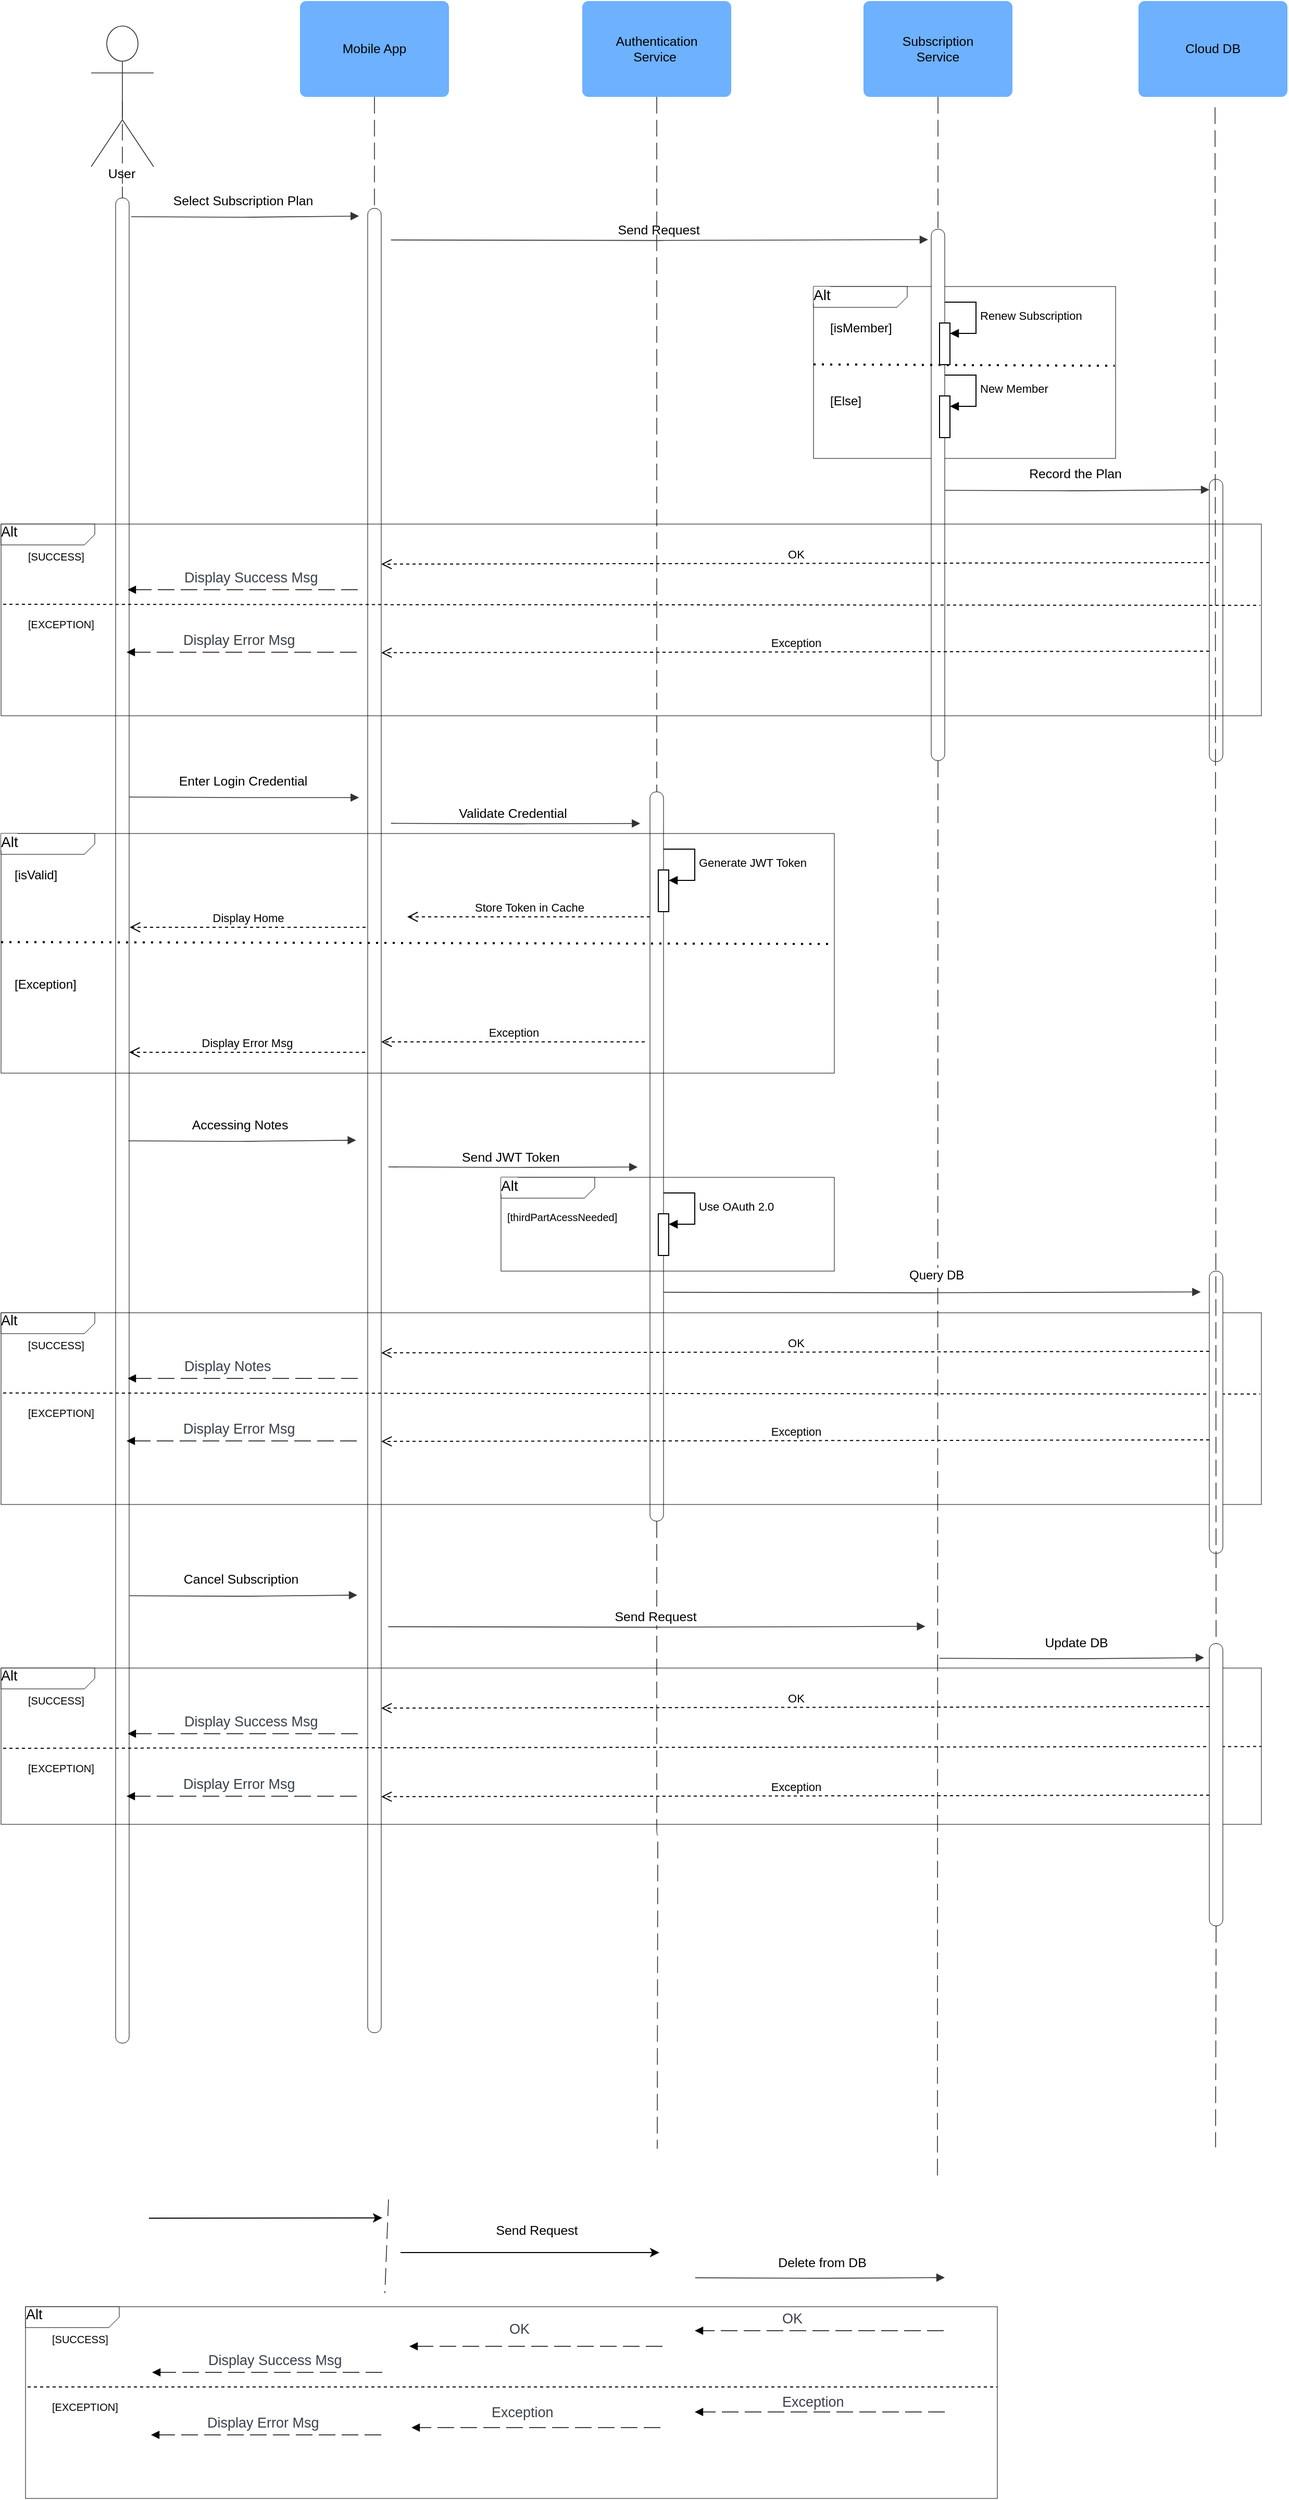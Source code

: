 <mxfile version="26.0.14">
  <diagram name="Page-1" id="2YBvvXClWsGukQMizWep">
    <mxGraphModel dx="453" dy="1313" grid="1" gridSize="10" guides="1" tooltips="1" connect="1" arrows="1" fold="1" page="1" pageScale="1" pageWidth="850" pageHeight="1100" math="0" shadow="0">
      <root>
        <mxCell id="0" />
        <mxCell id="1" parent="0" />
        <mxCell id="2DQe4uAKgCYchEltKK3G-125" value="&lt;span style=&quot;color: rgb(0, 0, 0); font-family: Helvetica; font-size: 14px; font-style: normal; font-variant-ligatures: normal; font-variant-caps: normal; font-weight: 400; letter-spacing: normal; orphans: 2; text-align: center; text-indent: 0px; text-transform: none; widows: 2; word-spacing: 0px; -webkit-text-stroke-width: 0px; white-space: normal; background-color: rgb(251, 251, 251); text-decoration-thickness: initial; text-decoration-style: initial; text-decoration-color: initial; float: none; display: inline !important;&quot;&gt;Alt&lt;/span&gt;" style="html=1;blockSpacing=1;whiteSpace=wrap;shape=mxgraph.sysml.package2;xSize=90;overflow=fill;fontSize=13.5;align=left;spacing=0;rounded=1;absoluteArcSize=1;arcSize=12;strokeWidth=NaN;lucidId=xZpTAPdpukCf;" parent="1" vertex="1">
          <mxGeometry x="1670" y="414" width="290" height="165" as="geometry" />
        </mxCell>
        <mxCell id="2DQe4uAKgCYchEltKK3G-129" value="" style="html=1;jettySize=18;whiteSpace=wrap;fontSize=13;fontFamily=helvetica;strokeColor=#333333;strokeOpacity=100;dashed=1;fixDash=1;dashPattern=16 6;strokeWidth=0.8;rounded=0;startArrow=none;endArrow=none;exitX=0.5;exitY=1;exitPerimeter=0;lucidId=MqcVzrL-7rmi;" parent="1" edge="1">
          <mxGeometry width="100" height="100" relative="1" as="geometry">
            <Array as="points" />
            <mxPoint x="1258.5" y="2340" as="targetPoint" />
            <mxPoint x="1262" y="2250" as="sourcePoint" />
          </mxGeometry>
        </mxCell>
        <mxCell id="2DQe4uAKgCYchEltKK3G-131" value="" style="html=1;jettySize=18;whiteSpace=wrap;fontSize=13;fontFamily=helvetica;strokeColor=#333333;strokeOpacity=100;dashed=1;fixDash=1;dashPattern=16 6;strokeWidth=0.8;rounded=1;arcSize=24;edgeStyle=orthogonalEdgeStyle;startArrow=none;endArrow=none;exitX=0.5;exitY=1;exitPerimeter=0;lucidId=MqcVlcxoSIf4;" parent="1" source="2DQe4uAKgCYchEltKK3G-286" edge="1">
          <mxGeometry width="100" height="100" relative="1" as="geometry">
            <Array as="points" />
            <mxPoint x="1520" y="2201.333" as="targetPoint" />
          </mxGeometry>
        </mxCell>
        <mxCell id="2DQe4uAKgCYchEltKK3G-133" value="" style="html=1;jettySize=18;whiteSpace=wrap;fontSize=13;fontFamily=helvetica;strokeColor=#333333;strokeOpacity=100;dashed=1;fixDash=1;dashPattern=16 6;strokeWidth=0.8;rounded=1;arcSize=24;edgeStyle=orthogonalEdgeStyle;startArrow=none;endArrow=none;exitX=0.5;exitY=1;exitPerimeter=0;lucidId=MqcVdNzbLK6W;" parent="1" source="2DQe4uAKgCYchEltKK3G-288" edge="1">
          <mxGeometry width="100" height="100" relative="1" as="geometry">
            <Array as="points" />
            <mxPoint x="1789" y="2230" as="targetPoint" />
          </mxGeometry>
        </mxCell>
        <mxCell id="2DQe4uAKgCYchEltKK3G-136" value="Authentication&lt;div&gt;Service&amp;nbsp;&lt;/div&gt;" style="html=1;overflow=block;blockSpacing=1;whiteSpace=wrap;fontSize=12.4;fontColor=default;align=center;spacing=0;strokeOpacity=0;fillOpacity=100;rounded=1;absoluteArcSize=1;arcSize=12;fillColor=#6db1ff;strokeWidth=0.8;" parent="1" vertex="1">
          <mxGeometry x="1448" y="140" width="143" height="92" as="geometry" />
        </mxCell>
        <mxCell id="2DQe4uAKgCYchEltKK3G-137" value="Subscription&lt;div&gt;Service&lt;/div&gt;" style="html=1;overflow=block;blockSpacing=1;whiteSpace=wrap;fontSize=12.4;fontColor=default;align=center;spacing=0;strokeOpacity=0;fillOpacity=100;rounded=1;absoluteArcSize=1;arcSize=12;fillColor=#6db1ff;strokeWidth=0.8;" parent="1" vertex="1">
          <mxGeometry x="1718" y="140" width="143" height="92" as="geometry" />
        </mxCell>
        <mxCell id="2DQe4uAKgCYchEltKK3G-138" value="User" style="html=1;overflow=block;blockSpacing=1;shape=umlActor;labelPosition=center;verticalLabelPosition=bottom;verticalAlign=top;whiteSpace=nowrap;fontSize=12.4;align=center;spacing=0;strokeColor=#333333;strokeOpacity=100;fillOpacity=100;rounded=1;absoluteArcSize=1;arcSize=12;fillColor=#ffffff;strokeWidth=0.8;lucidId=MqcVV5ANGu6o;" parent="1" vertex="1">
          <mxGeometry x="976.5" y="164" width="60" height="135" as="geometry" />
        </mxCell>
        <mxCell id="2DQe4uAKgCYchEltKK3G-139" value="" style="html=1;jettySize=18;whiteSpace=wrap;fontSize=13;strokeColor=#333333;strokeOpacity=100;strokeWidth=0.8;rounded=1;arcSize=10;edgeStyle=orthogonalEdgeStyle;startArrow=none;endArrow=block;endFill=1;entryX=-0.012;entryY=0.073;entryPerimeter=0;lucidId=MqcVYArAM2zq;" parent="1" edge="1">
          <mxGeometry width="100" height="100" relative="1" as="geometry">
            <Array as="points" />
            <mxPoint x="1015" y="347" as="sourcePoint" />
            <mxPoint x="1233.64" y="346.386" as="targetPoint" />
          </mxGeometry>
        </mxCell>
        <mxCell id="2DQe4uAKgCYchEltKK3G-140" value="Select S&lt;span style=&quot;text-wrap-mode: wrap; background-color: rgb(251, 251, 251);&quot;&gt;ubscription&amp;nbsp;&lt;/span&gt;Plan" style="text;html=1;resizable=0;labelBackgroundColor=default;align=center;verticalAlign=middle;fontSize=12.4;" parent="2DQe4uAKgCYchEltKK3G-139" vertex="1">
          <mxGeometry relative="1" as="geometry">
            <mxPoint x="-3" y="-16" as="offset" />
          </mxGeometry>
        </mxCell>
        <mxCell id="2DQe4uAKgCYchEltKK3G-141" value="Mobile App" style="html=1;overflow=block;blockSpacing=1;whiteSpace=wrap;fontSize=12.4;fontColor=default;align=center;spacing=0;strokeOpacity=0;fillOpacity=100;rounded=1;absoluteArcSize=1;arcSize=12;fillColor=#6db1ff;strokeWidth=0.8;" parent="1" vertex="1">
          <mxGeometry x="1177" y="140" width="143" height="92" as="geometry" />
        </mxCell>
        <mxCell id="2DQe4uAKgCYchEltKK3G-144" value="" style="html=1;jettySize=18;whiteSpace=wrap;fontSize=13;strokeColor=#333333;strokeOpacity=100;strokeWidth=0.8;rounded=1;arcSize=10;edgeStyle=orthogonalEdgeStyle;startArrow=none;endArrow=block;endFill=1;exitX=1.012;exitY=0.099;exitPerimeter=0;lucidId=dApTWxwZsu-N;" parent="1" edge="1">
          <mxGeometry width="100" height="100" relative="1" as="geometry">
            <Array as="points" />
            <mxPoint x="1264.36" y="369.318" as="sourcePoint" />
            <mxPoint x="1780" y="369" as="targetPoint" />
          </mxGeometry>
        </mxCell>
        <mxCell id="2DQe4uAKgCYchEltKK3G-145" value="Send Request" style="text;html=1;resizable=0;labelBackgroundColor=default;align=center;verticalAlign=middle;fontSize=12.4;" parent="2DQe4uAKgCYchEltKK3G-144" vertex="1">
          <mxGeometry relative="1" as="geometry">
            <mxPoint x="-2" y="-10" as="offset" />
          </mxGeometry>
        </mxCell>
        <mxCell id="2DQe4uAKgCYchEltKK3G-160" value="" style="html=1;jettySize=18;whiteSpace=wrap;fontSize=13;strokeColor=#333333;strokeOpacity=100;strokeWidth=0.8;rounded=1;arcSize=10;edgeStyle=orthogonalEdgeStyle;startArrow=none;endArrow=block;endFill=1;entryX=-0.012;entryY=0.411;entryPerimeter=0;lucidId=4-pT5Qhd-O3v;" parent="1" edge="1">
          <mxGeometry width="100" height="100" relative="1" as="geometry">
            <Array as="points" />
            <mxPoint x="1013" y="904" as="sourcePoint" />
            <mxPoint x="1233.64" y="904.502" as="targetPoint" />
          </mxGeometry>
        </mxCell>
        <mxCell id="2DQe4uAKgCYchEltKK3G-162" value="" style="html=1;jettySize=18;whiteSpace=wrap;fontSize=13;strokeColor=#333333;strokeOpacity=100;strokeWidth=0.8;rounded=1;arcSize=10;edgeStyle=orthogonalEdgeStyle;startArrow=none;endArrow=block;endFill=1;exitX=1.012;exitY=0.439;exitPerimeter=0;entryX=-0.012;entryY=0.409;entryPerimeter=0;lucidId=B_pT7TzZo.AE;" parent="1" edge="1">
          <mxGeometry width="100" height="100" relative="1" as="geometry">
            <Array as="points" />
            <mxPoint x="1264.36" y="929.198" as="sourcePoint" />
            <mxPoint x="1503.64" y="929.333" as="targetPoint" />
          </mxGeometry>
        </mxCell>
        <mxCell id="2DQe4uAKgCYchEltKK3G-163" value="Validate Credential" style="text;html=1;resizable=0;labelBackgroundColor=default;align=center;verticalAlign=middle;fontSize=12.4;" parent="2DQe4uAKgCYchEltKK3G-162" vertex="1">
          <mxGeometry relative="1" as="geometry">
            <mxPoint x="-3" y="-10" as="offset" />
          </mxGeometry>
        </mxCell>
        <mxCell id="2DQe4uAKgCYchEltKK3G-184" value="Enter Login Credential" style="text;html=1;resizable=0;labelBackgroundColor=default;align=center;verticalAlign=middle;fontSize=12.4;" parent="1" vertex="1">
          <mxGeometry x="1121.5" y="889.0" as="geometry" />
        </mxCell>
        <mxCell id="2DQe4uAKgCYchEltKK3G-249" value="Alt" style="html=1;blockSpacing=1;whiteSpace=wrap;shape=mxgraph.sysml.package2;xSize=90;overflow=fill;fontSize=13.5;align=left;spacing=0;rounded=1;absoluteArcSize=1;arcSize=12;strokeWidth=NaN;lucidId=-lqTDZGTSmCs;" parent="1" vertex="1">
          <mxGeometry x="913.5" y="2353" width="933" height="184" as="geometry" />
        </mxCell>
        <mxCell id="2DQe4uAKgCYchEltKK3G-250" value="" style="html=1;jettySize=18;whiteSpace=wrap;fontSize=13;strokeColor=#333333;strokeOpacity=100;strokeWidth=0.8;rounded=1;arcSize=10;edgeStyle=orthogonalEdgeStyle;startArrow=none;endArrow=block;endFill=1;exitX=1.012;exitY=0.821;exitPerimeter=0;entryX=-0.012;entryY=0.796;entryPerimeter=0;lucidId=HlqTTmx3ZjP~;" parent="1" edge="1">
          <mxGeometry width="100" height="100" relative="1" as="geometry">
            <Array as="points" />
            <mxPoint x="1556.36" y="2325.177" as="sourcePoint" />
            <mxPoint x="1796" y="2325" as="targetPoint" />
          </mxGeometry>
        </mxCell>
        <mxCell id="2DQe4uAKgCYchEltKK3G-251" value="Delete from DB" style="text;html=1;resizable=0;labelBackgroundColor=default;align=center;verticalAlign=middle;fontSize=12.4;" parent="2DQe4uAKgCYchEltKK3G-250" vertex="1">
          <mxGeometry relative="1" as="geometry">
            <mxPoint x="1" y="-15" as="offset" />
          </mxGeometry>
        </mxCell>
        <mxCell id="2DQe4uAKgCYchEltKK3G-252" value="" style="html=1;jettySize=18;whiteSpace=wrap;fontSize=13;strokeOpacity=100;dashed=1;fixDash=1;dashPattern=16 6;strokeWidth=0.8;rounded=1;arcSize=10;edgeStyle=orthogonalEdgeStyle;startArrow=none;endArrow=block;endFill=1;lucidId=snqT7pPORbaU;" parent="1" edge="1">
          <mxGeometry width="100" height="100" relative="1" as="geometry">
            <Array as="points" />
            <mxPoint x="1795" y="2376" as="sourcePoint" />
            <mxPoint x="1556" y="2376" as="targetPoint" />
          </mxGeometry>
        </mxCell>
        <mxCell id="2DQe4uAKgCYchEltKK3G-253" value="" style="html=1;jettySize=18;whiteSpace=wrap;fontSize=13;strokeOpacity=100;dashed=1;fixDash=1;dashPattern=16 6;strokeWidth=0.8;rounded=1;arcSize=10;edgeStyle=orthogonalEdgeStyle;startArrow=none;endArrow=block;endFill=1;lucidId=YnqT91g6~6WP;" parent="1" edge="1">
          <mxGeometry width="100" height="100" relative="1" as="geometry">
            <Array as="points" />
            <mxPoint x="1525" y="2391" as="sourcePoint" />
            <mxPoint x="1282" y="2391" as="targetPoint" />
          </mxGeometry>
        </mxCell>
        <UserObject label="&lt;span data-lucid-content=&quot;{&amp;quot;t&amp;quot;:&amp;quot;Return Object&amp;quot;,&amp;quot;m&amp;quot;:[{&amp;quot;s&amp;quot;:0,&amp;quot;n&amp;quot;:&amp;quot;a&amp;quot;,&amp;quot;v&amp;quot;:&amp;quot;center&amp;quot;},{&amp;quot;s&amp;quot;:0,&amp;quot;n&amp;quot;:&amp;quot;s&amp;quot;,&amp;quot;v&amp;quot;:18,&amp;quot;e&amp;quot;:13},{&amp;quot;s&amp;quot;:0,&amp;quot;n&amp;quot;:&amp;quot;fsp&amp;quot;,&amp;quot;v&amp;quot;:&amp;quot;ss_presetShapeStyle1_textStyle&amp;quot;,&amp;quot;e&amp;quot;:13},{&amp;quot;s&amp;quot;:0,&amp;quot;n&amp;quot;:&amp;quot;fsp2&amp;quot;,&amp;quot;v&amp;quot;:&amp;quot;ss_presetShapeStyle1_textStyle&amp;quot;,&amp;quot;e&amp;quot;:13}]}&quot; data-lucid-type=&quot;application/vnd.lucid.text&quot;&gt;&lt;span style=&quot;color: rgb(58, 65, 74); font-size: 13.5px;&quot;&gt;OK&lt;/span&gt;&lt;/span&gt;" link="&lt;span data-lucid-content=&quot;{&amp;quot;t&amp;quot;:&amp;quot;Return Object&amp;quot;,&amp;quot;m&amp;quot;:[{&amp;quot;s&amp;quot;:0,&amp;quot;n&amp;quot;:&amp;quot;a&amp;quot;,&amp;quot;v&amp;quot;:&amp;quot;center&amp;quot;},{&amp;quot;s&amp;quot;:0,&amp;quot;n&amp;quot;:&amp;quot;s&amp;quot;,&amp;quot;v&amp;quot;:18,&amp;quot;e&amp;quot;:13},{&amp;quot;s&amp;quot;:0,&amp;quot;n&amp;quot;:&amp;quot;fsp&amp;quot;,&amp;quot;v&amp;quot;:&amp;quot;ss_presetShapeStyle1_textStyle&amp;quot;,&amp;quot;e&amp;quot;:13},{&amp;quot;s&amp;quot;:0,&amp;quot;n&amp;quot;:&amp;quot;fsp2&amp;quot;,&amp;quot;v&amp;quot;:&amp;quot;ss_presetShapeStyle1_textStyle&amp;quot;,&amp;quot;e&amp;quot;:13}]}&quot; data-lucid-type=&quot;application/vnd.lucid.text&quot;&gt;&lt;span style=&quot;color:#3a414a;font-size:13.5px;&quot;&gt;Return Object&lt;/span&gt;&lt;/span&gt;" id="2DQe4uAKgCYchEltKK3G-254">
          <mxCell style="text;strokeColor=none;fillColor=none;align=left;verticalAlign=middle;spacingLeft=4;spacingRight=4;overflow=hidden;points=[[0,0.5],[1,0.5]];portConstraint=eastwest;rotatable=0;whiteSpace=wrap;html=1;" parent="1" vertex="1">
            <mxGeometry x="1633.5" y="2350" width="110" height="30" as="geometry" />
          </mxCell>
        </UserObject>
        <mxCell id="2DQe4uAKgCYchEltKK3G-255" value="&lt;span data-lucid-content=&quot;{&amp;quot;t&amp;quot;:&amp;quot;Extract Notes&amp;quot;,&amp;quot;m&amp;quot;:[{&amp;quot;s&amp;quot;:0,&amp;quot;n&amp;quot;:&amp;quot;a&amp;quot;,&amp;quot;v&amp;quot;:&amp;quot;center&amp;quot;},{&amp;quot;s&amp;quot;:0,&amp;quot;n&amp;quot;:&amp;quot;s&amp;quot;,&amp;quot;v&amp;quot;:18,&amp;quot;e&amp;quot;:13},{&amp;quot;s&amp;quot;:0,&amp;quot;n&amp;quot;:&amp;quot;fsp&amp;quot;,&amp;quot;v&amp;quot;:&amp;quot;ss_presetShapeStyle1_textStyle&amp;quot;,&amp;quot;e&amp;quot;:13},{&amp;quot;s&amp;quot;:0,&amp;quot;n&amp;quot;:&amp;quot;fsp2&amp;quot;,&amp;quot;v&amp;quot;:&amp;quot;ss_presetShapeStyle1_textStyle&amp;quot;,&amp;quot;e&amp;quot;:13}]}&quot; data-lucid-type=&quot;application/vnd.lucid.text&quot;&gt;&lt;span style=&quot;color: rgb(58, 65, 74); font-size: 13.5px;&quot;&gt;OK&lt;/span&gt;&lt;/span&gt;" style="text;strokeColor=none;fillColor=none;align=left;verticalAlign=middle;spacingLeft=4;spacingRight=4;overflow=hidden;points=[[0,0.5],[1,0.5]];portConstraint=eastwest;rotatable=0;whiteSpace=wrap;html=1;" parent="1" vertex="1">
          <mxGeometry x="1372" y="2360" width="92" height="30" as="geometry" />
        </mxCell>
        <mxCell id="2DQe4uAKgCYchEltKK3G-256" value="" style="html=1;jettySize=18;whiteSpace=wrap;fontSize=13;strokeOpacity=100;dashed=1;fixDash=1;dashPattern=16 6;strokeWidth=0.8;rounded=1;arcSize=10;edgeStyle=orthogonalEdgeStyle;startArrow=none;endArrow=block;endFill=1;lucidId=0hqTsIfL4JAx;" parent="1" edge="1">
          <mxGeometry width="100" height="100" relative="1" as="geometry">
            <Array as="points" />
            <mxPoint x="1256" y="2416" as="sourcePoint" />
            <mxPoint x="1035" y="2416" as="targetPoint" />
          </mxGeometry>
        </mxCell>
        <mxCell id="2DQe4uAKgCYchEltKK3G-257" value="&lt;span data-lucid-content=&quot;{&amp;quot;t&amp;quot;:&amp;quot;Display Error Msg&amp;quot;,&amp;quot;m&amp;quot;:[{&amp;quot;s&amp;quot;:0,&amp;quot;n&amp;quot;:&amp;quot;a&amp;quot;,&amp;quot;v&amp;quot;:&amp;quot;center&amp;quot;},{&amp;quot;s&amp;quot;:0,&amp;quot;n&amp;quot;:&amp;quot;s&amp;quot;,&amp;quot;v&amp;quot;:18,&amp;quot;e&amp;quot;:17},{&amp;quot;s&amp;quot;:0,&amp;quot;n&amp;quot;:&amp;quot;fsp&amp;quot;,&amp;quot;v&amp;quot;:&amp;quot;ss_presetShapeStyle1_textStyle&amp;quot;,&amp;quot;e&amp;quot;:17},{&amp;quot;s&amp;quot;:0,&amp;quot;n&amp;quot;:&amp;quot;fsp2&amp;quot;,&amp;quot;v&amp;quot;:&amp;quot;ss_presetShapeStyle1_textStyle&amp;quot;,&amp;quot;e&amp;quot;:17}]}&quot; data-lucid-type=&quot;application/vnd.lucid.text&quot;&gt;&lt;span style=&quot;color: rgb(58, 65, 74); font-size: 13.5px;&quot;&gt;Display Success Msg&lt;/span&gt;&lt;/span&gt;" style="text;strokeColor=none;fillColor=none;align=left;verticalAlign=middle;spacingLeft=4;spacingRight=4;overflow=hidden;points=[[0,0.5],[1,0.5]];portConstraint=eastwest;rotatable=0;whiteSpace=wrap;html=1;" parent="1" vertex="1">
          <mxGeometry x="1083" y="2390" width="149" height="30" as="geometry" />
        </mxCell>
        <mxCell id="2DQe4uAKgCYchEltKK3G-258" value="" style="endArrow=none;dashed=1;html=1;rounded=0;exitX=0.004;exitY=0.493;exitDx=0;exitDy=0;exitPerimeter=0;" parent="1" edge="1">
          <mxGeometry width="50" height="50" relative="1" as="geometry">
            <mxPoint x="915.5" y="2430" as="sourcePoint" />
            <mxPoint x="1846.5" y="2430" as="targetPoint" />
          </mxGeometry>
        </mxCell>
        <mxCell id="2DQe4uAKgCYchEltKK3G-259" value="&lt;span style=&quot;font-size: 10px;&quot;&gt;[SUCCESS]&lt;/span&gt;" style="text;whiteSpace=wrap;html=1;" parent="1" vertex="1">
          <mxGeometry x="937" y="2370" width="90" height="40" as="geometry" />
        </mxCell>
        <mxCell id="2DQe4uAKgCYchEltKK3G-260" value="&lt;span style=&quot;font-size: 10px;&quot;&gt;[EXCEPTION]&lt;/span&gt;" style="text;whiteSpace=wrap;html=1;" parent="1" vertex="1">
          <mxGeometry x="937" y="2435" width="90" height="40" as="geometry" />
        </mxCell>
        <mxCell id="2DQe4uAKgCYchEltKK3G-261" value="" style="endArrow=classic;html=1;rounded=0;entryX=0;entryY=0.765;entryDx=0;entryDy=0;entryPerimeter=0;" parent="1" edge="1">
          <mxGeometry width="50" height="50" relative="1" as="geometry">
            <mxPoint x="1032" y="2268" as="sourcePoint" />
            <mxPoint x="1256" y="2267.73" as="targetPoint" />
          </mxGeometry>
        </mxCell>
        <mxCell id="2DQe4uAKgCYchEltKK3G-263" value="Send Request" style="text;html=1;resizable=0;labelBackgroundColor=default;align=center;verticalAlign=middle;fontSize=12.4;" parent="1" vertex="1">
          <mxGeometry x="1403.5" y="2280.0" as="geometry" />
        </mxCell>
        <mxCell id="2DQe4uAKgCYchEltKK3G-264" value="" style="endArrow=classic;html=1;rounded=0;" parent="1" edge="1">
          <mxGeometry width="50" height="50" relative="1" as="geometry">
            <mxPoint x="1273.5" y="2301" as="sourcePoint" />
            <mxPoint x="1522" y="2301" as="targetPoint" />
          </mxGeometry>
        </mxCell>
        <mxCell id="2DQe4uAKgCYchEltKK3G-265" value="" style="html=1;jettySize=18;whiteSpace=wrap;fontSize=13;strokeOpacity=100;dashed=1;fixDash=1;dashPattern=16 6;strokeWidth=0.8;rounded=1;arcSize=10;edgeStyle=orthogonalEdgeStyle;startArrow=none;endArrow=block;endFill=1;lucidId=vhqT8Fl-DFvH;" parent="1" edge="1">
          <mxGeometry width="100" height="100" relative="1" as="geometry">
            <Array as="points" />
            <mxPoint x="1796" y="2454" as="sourcePoint" />
            <mxPoint x="1556" y="2454" as="targetPoint" />
          </mxGeometry>
        </mxCell>
        <mxCell id="2DQe4uAKgCYchEltKK3G-266" value="" style="html=1;jettySize=18;whiteSpace=wrap;fontSize=13;strokeOpacity=100;dashed=1;fixDash=1;dashPattern=16 6;strokeWidth=0.8;rounded=1;arcSize=10;edgeStyle=orthogonalEdgeStyle;startArrow=none;endArrow=block;endFill=1;lucidId=LhqT8P3UGN1E;" parent="1" edge="1">
          <mxGeometry width="100" height="100" relative="1" as="geometry">
            <Array as="points" />
            <mxPoint x="1523" y="2469" as="sourcePoint" />
            <mxPoint x="1284" y="2469" as="targetPoint" />
          </mxGeometry>
        </mxCell>
        <mxCell id="2DQe4uAKgCYchEltKK3G-267" value="" style="html=1;jettySize=18;whiteSpace=wrap;fontSize=13;strokeOpacity=100;dashed=1;fixDash=1;dashPattern=16 6;strokeWidth=0.8;rounded=1;arcSize=10;edgeStyle=orthogonalEdgeStyle;startArrow=none;endArrow=block;endFill=1;lucidId=0hqTsIfL4JAx;" parent="1" edge="1">
          <mxGeometry width="100" height="100" relative="1" as="geometry">
            <Array as="points" />
            <mxPoint x="1255" y="2476" as="sourcePoint" />
            <mxPoint x="1034" y="2476" as="targetPoint" />
          </mxGeometry>
        </mxCell>
        <mxCell id="2DQe4uAKgCYchEltKK3G-268" value="&lt;span data-lucid-content=&quot;{&amp;quot;t&amp;quot;:&amp;quot;Display Error Msg&amp;quot;,&amp;quot;m&amp;quot;:[{&amp;quot;s&amp;quot;:0,&amp;quot;n&amp;quot;:&amp;quot;a&amp;quot;,&amp;quot;v&amp;quot;:&amp;quot;center&amp;quot;},{&amp;quot;s&amp;quot;:0,&amp;quot;n&amp;quot;:&amp;quot;s&amp;quot;,&amp;quot;v&amp;quot;:18,&amp;quot;e&amp;quot;:17},{&amp;quot;s&amp;quot;:0,&amp;quot;n&amp;quot;:&amp;quot;fsp&amp;quot;,&amp;quot;v&amp;quot;:&amp;quot;ss_presetShapeStyle1_textStyle&amp;quot;,&amp;quot;e&amp;quot;:17},{&amp;quot;s&amp;quot;:0,&amp;quot;n&amp;quot;:&amp;quot;fsp2&amp;quot;,&amp;quot;v&amp;quot;:&amp;quot;ss_presetShapeStyle1_textStyle&amp;quot;,&amp;quot;e&amp;quot;:17}]}&quot; data-lucid-type=&quot;application/vnd.lucid.text&quot;&gt;&lt;span style=&quot;color:#3a414a;font-size:13.5px;&quot;&gt;Display Error Msg&lt;/span&gt;&lt;/span&gt;" style="text;strokeColor=none;fillColor=none;align=left;verticalAlign=middle;spacingLeft=4;spacingRight=4;overflow=hidden;points=[[0,0.5],[1,0.5]];portConstraint=eastwest;rotatable=0;whiteSpace=wrap;html=1;" parent="1" vertex="1">
          <mxGeometry x="1082" y="2450" width="123" height="30" as="geometry" />
        </mxCell>
        <mxCell id="2DQe4uAKgCYchEltKK3G-269" value="&lt;span data-lucid-content=&quot;{&amp;quot;t&amp;quot;:&amp;quot;Exception&amp;quot;,&amp;quot;m&amp;quot;:[{&amp;quot;s&amp;quot;:0,&amp;quot;n&amp;quot;:&amp;quot;a&amp;quot;,&amp;quot;v&amp;quot;:&amp;quot;center&amp;quot;},{&amp;quot;s&amp;quot;:0,&amp;quot;n&amp;quot;:&amp;quot;s&amp;quot;,&amp;quot;v&amp;quot;:18,&amp;quot;e&amp;quot;:9},{&amp;quot;s&amp;quot;:0,&amp;quot;n&amp;quot;:&amp;quot;fsp&amp;quot;,&amp;quot;v&amp;quot;:&amp;quot;ss_presetShapeStyle1_textStyle&amp;quot;,&amp;quot;e&amp;quot;:9},{&amp;quot;s&amp;quot;:0,&amp;quot;n&amp;quot;:&amp;quot;fsp2&amp;quot;,&amp;quot;v&amp;quot;:&amp;quot;ss_presetShapeStyle1_textStyle&amp;quot;,&amp;quot;e&amp;quot;:9}]}&quot; data-lucid-type=&quot;application/vnd.lucid.text&quot;&gt;&lt;span style=&quot;color:#3a414a;font-size:13.5px;&quot;&gt;Exception&lt;/span&gt;&lt;/span&gt;" style="text;strokeColor=none;fillColor=none;align=left;verticalAlign=middle;spacingLeft=4;spacingRight=4;overflow=hidden;points=[[0,0.5],[1,0.5]];portConstraint=eastwest;rotatable=0;whiteSpace=wrap;html=1;" parent="1" vertex="1">
          <mxGeometry x="1355" y="2440" width="80" height="30" as="geometry" />
        </mxCell>
        <mxCell id="2DQe4uAKgCYchEltKK3G-270" value="&lt;span data-lucid-content=&quot;{&amp;quot;t&amp;quot;:&amp;quot;Exception&amp;quot;,&amp;quot;m&amp;quot;:[{&amp;quot;s&amp;quot;:0,&amp;quot;n&amp;quot;:&amp;quot;a&amp;quot;,&amp;quot;v&amp;quot;:&amp;quot;center&amp;quot;},{&amp;quot;s&amp;quot;:0,&amp;quot;n&amp;quot;:&amp;quot;s&amp;quot;,&amp;quot;v&amp;quot;:18,&amp;quot;e&amp;quot;:9},{&amp;quot;s&amp;quot;:0,&amp;quot;n&amp;quot;:&amp;quot;fsp&amp;quot;,&amp;quot;v&amp;quot;:&amp;quot;ss_presetShapeStyle1_textStyle&amp;quot;,&amp;quot;e&amp;quot;:9},{&amp;quot;s&amp;quot;:0,&amp;quot;n&amp;quot;:&amp;quot;fsp2&amp;quot;,&amp;quot;v&amp;quot;:&amp;quot;ss_presetShapeStyle1_textStyle&amp;quot;,&amp;quot;e&amp;quot;:9}]}&quot; data-lucid-type=&quot;application/vnd.lucid.text&quot;&gt;&lt;span style=&quot;color:#3a414a;font-size:13.5px;&quot;&gt;Exception&lt;/span&gt;&lt;/span&gt;" style="text;strokeColor=none;fillColor=none;align=left;verticalAlign=middle;spacingLeft=4;spacingRight=4;overflow=hidden;points=[[0,0.5],[1,0.5]];portConstraint=eastwest;rotatable=0;whiteSpace=wrap;html=1;" parent="1" vertex="1">
          <mxGeometry x="1633.5" y="2430" width="80" height="30" as="geometry" />
        </mxCell>
        <mxCell id="2DQe4uAKgCYchEltKK3G-283" value="" style="html=1;jettySize=18;whiteSpace=wrap;fontSize=13;strokeColor=#333333;strokeOpacity=100;dashed=1;fixDash=1;dashPattern=16 6;strokeWidth=0.8;rounded=1;arcSize=10;edgeStyle=orthogonalEdgeStyle;startArrow=none;endArrow=none;exitX=0.5;exitY=0.532;exitPerimeter=0;lucidId=MqcVGEdurxjJ;" parent="1" source="2DQe4uAKgCYchEltKK3G-138" target="2DQe4uAKgCYchEltKK3G-273" edge="1">
          <mxGeometry width="100" height="100" relative="1" as="geometry">
            <Array as="points" />
            <mxPoint x="1013" y="1619" as="targetPoint" />
            <mxPoint x="1013" y="236" as="sourcePoint" />
          </mxGeometry>
        </mxCell>
        <mxCell id="2DQe4uAKgCYchEltKK3G-273" value="" style="html=1;overflow=block;blockSpacing=1;whiteSpace=wrap;fontSize=13;spacing=0;rounded=1;absoluteArcSize=1;arcSize=12;strokeWidth=NaN;lucidId=MqcVCeURbGk-;" parent="1" vertex="1">
          <mxGeometry x="1000" y="329" width="13" height="1771" as="geometry" />
        </mxCell>
        <mxCell id="2DQe4uAKgCYchEltKK3G-285" value="" style="html=1;jettySize=18;whiteSpace=wrap;fontSize=13;fontFamily=helvetica;strokeColor=#333333;strokeOpacity=100;dashed=1;fixDash=1;dashPattern=16 6;strokeWidth=0.8;rounded=0;startArrow=none;endArrow=none;exitX=0.5;exitY=1;exitPerimeter=0;lucidId=MqcVzrL-7rmi;" parent="1" source="2DQe4uAKgCYchEltKK3G-141" target="2DQe4uAKgCYchEltKK3G-284" edge="1">
          <mxGeometry width="100" height="100" relative="1" as="geometry">
            <Array as="points" />
            <mxPoint x="1245" y="1619" as="targetPoint" />
            <mxPoint x="1249" y="232" as="sourcePoint" />
          </mxGeometry>
        </mxCell>
        <mxCell id="2DQe4uAKgCYchEltKK3G-284" value="" style="html=1;overflow=block;blockSpacing=1;whiteSpace=wrap;fontSize=13;spacing=0;rounded=1;absoluteArcSize=1;arcSize=12;strokeWidth=NaN;lucidId=MqcVCeURbGk-;" parent="1" vertex="1">
          <mxGeometry x="1242" y="339" width="13" height="1751" as="geometry" />
        </mxCell>
        <mxCell id="2DQe4uAKgCYchEltKK3G-287" value="" style="html=1;jettySize=18;whiteSpace=wrap;fontSize=13;fontFamily=helvetica;strokeColor=#333333;strokeOpacity=100;dashed=1;fixDash=1;dashPattern=16 6;strokeWidth=0.8;rounded=1;arcSize=24;edgeStyle=orthogonalEdgeStyle;startArrow=none;endArrow=none;exitX=0.5;exitY=1;exitPerimeter=0;lucidId=MqcVlcxoSIf4;" parent="1" source="2DQe4uAKgCYchEltKK3G-136" target="2DQe4uAKgCYchEltKK3G-286" edge="1">
          <mxGeometry width="100" height="100" relative="1" as="geometry">
            <Array as="points" />
            <mxPoint x="1520" y="1619" as="targetPoint" />
            <mxPoint x="1520" y="232" as="sourcePoint" />
          </mxGeometry>
        </mxCell>
        <mxCell id="2DQe4uAKgCYchEltKK3G-286" value="" style="html=1;overflow=block;blockSpacing=1;whiteSpace=wrap;fontSize=13;spacing=0;rounded=1;absoluteArcSize=1;arcSize=12;strokeWidth=NaN;lucidId=MqcVCeURbGk-;" parent="1" vertex="1">
          <mxGeometry x="1513" y="899" width="13" height="700" as="geometry" />
        </mxCell>
        <mxCell id="2DQe4uAKgCYchEltKK3G-289" value="" style="html=1;jettySize=18;whiteSpace=wrap;fontSize=13;fontFamily=helvetica;strokeColor=#333333;strokeOpacity=100;dashed=1;fixDash=1;dashPattern=16 6;strokeWidth=0.8;rounded=1;arcSize=24;edgeStyle=orthogonalEdgeStyle;startArrow=none;endArrow=none;exitX=0.5;exitY=1;exitPerimeter=0;lucidId=MqcVdNzbLK6W;" parent="1" source="2DQe4uAKgCYchEltKK3G-137" target="2DQe4uAKgCYchEltKK3G-288" edge="1">
          <mxGeometry width="100" height="100" relative="1" as="geometry">
            <Array as="points" />
            <mxPoint x="1789" y="1619" as="targetPoint" />
            <mxPoint x="1790" y="232" as="sourcePoint" />
          </mxGeometry>
        </mxCell>
        <mxCell id="2DQe4uAKgCYchEltKK3G-288" value="" style="html=1;overflow=block;blockSpacing=1;whiteSpace=wrap;fontSize=13;spacing=0;rounded=1;absoluteArcSize=1;arcSize=12;strokeWidth=NaN;lucidId=MqcVCeURbGk-;" parent="1" vertex="1">
          <mxGeometry x="1783" y="359" width="13" height="510" as="geometry" />
        </mxCell>
        <mxCell id="Wgxg1ff1YaHruHP0FJrk-1" value="Cloud DB" style="html=1;overflow=block;blockSpacing=1;whiteSpace=wrap;fontSize=12.4;fontColor=default;align=center;spacing=0;strokeOpacity=0;fillOpacity=100;rounded=1;absoluteArcSize=1;arcSize=12;fillColor=#6db1ff;strokeWidth=0.8;" vertex="1" parent="1">
          <mxGeometry x="1982" y="140" width="143" height="92" as="geometry" />
        </mxCell>
        <mxCell id="Wgxg1ff1YaHruHP0FJrk-3" value="" style="endArrow=none;dashed=1;html=1;dashPattern=1 3;strokeWidth=2;rounded=0;exitX=0;exitY=0.453;exitDx=0;exitDy=0;exitPerimeter=0;entryX=0.997;entryY=0.461;entryDx=0;entryDy=0;entryPerimeter=0;" edge="1" parent="1" source="2DQe4uAKgCYchEltKK3G-125" target="2DQe4uAKgCYchEltKK3G-125">
          <mxGeometry width="50" height="50" relative="1" as="geometry">
            <mxPoint x="1740" y="659" as="sourcePoint" />
            <mxPoint x="1790" y="609" as="targetPoint" />
          </mxGeometry>
        </mxCell>
        <mxCell id="Wgxg1ff1YaHruHP0FJrk-4" value="[isMember]" style="text;strokeColor=none;fillColor=none;align=left;verticalAlign=middle;spacingLeft=4;spacingRight=4;overflow=hidden;points=[[0,0.5],[1,0.5]];portConstraint=eastwest;rotatable=0;whiteSpace=wrap;html=1;" vertex="1" parent="1">
          <mxGeometry x="1680" y="439" width="80" height="30" as="geometry" />
        </mxCell>
        <mxCell id="Wgxg1ff1YaHruHP0FJrk-5" value="" style="html=1;points=[[0,0,0,0,5],[0,1,0,0,-5],[1,0,0,0,5],[1,1,0,0,-5]];perimeter=orthogonalPerimeter;outlineConnect=0;targetShapes=umlLifeline;portConstraint=eastwest;newEdgeStyle={&quot;curved&quot;:0,&quot;rounded&quot;:0};" vertex="1" parent="1">
          <mxGeometry x="1791" y="449" width="10" height="40" as="geometry" />
        </mxCell>
        <mxCell id="Wgxg1ff1YaHruHP0FJrk-6" value="Renew Subscription" style="html=1;align=left;spacingLeft=2;endArrow=block;rounded=0;edgeStyle=orthogonalEdgeStyle;curved=0;rounded=0;" edge="1" target="Wgxg1ff1YaHruHP0FJrk-5" parent="1">
          <mxGeometry relative="1" as="geometry">
            <mxPoint x="1796" y="429" as="sourcePoint" />
            <Array as="points">
              <mxPoint x="1826" y="459" />
            </Array>
          </mxGeometry>
        </mxCell>
        <mxCell id="Wgxg1ff1YaHruHP0FJrk-7" value="[Else]" style="text;strokeColor=none;fillColor=none;align=left;verticalAlign=middle;spacingLeft=4;spacingRight=4;overflow=hidden;points=[[0,0.5],[1,0.5]];portConstraint=eastwest;rotatable=0;whiteSpace=wrap;html=1;" vertex="1" parent="1">
          <mxGeometry x="1680" y="509" width="80" height="30" as="geometry" />
        </mxCell>
        <mxCell id="Wgxg1ff1YaHruHP0FJrk-9" value="" style="html=1;points=[[0,0,0,0,5],[0,1,0,0,-5],[1,0,0,0,5],[1,1,0,0,-5]];perimeter=orthogonalPerimeter;outlineConnect=0;targetShapes=umlLifeline;portConstraint=eastwest;newEdgeStyle={&quot;curved&quot;:0,&quot;rounded&quot;:0};" vertex="1" parent="1">
          <mxGeometry x="1791" y="519" width="10" height="40" as="geometry" />
        </mxCell>
        <mxCell id="Wgxg1ff1YaHruHP0FJrk-10" value="New Member" style="html=1;align=left;spacingLeft=2;endArrow=block;rounded=0;edgeStyle=orthogonalEdgeStyle;curved=0;rounded=0;" edge="1" target="Wgxg1ff1YaHruHP0FJrk-9" parent="1">
          <mxGeometry relative="1" as="geometry">
            <mxPoint x="1796" y="499" as="sourcePoint" />
            <Array as="points">
              <mxPoint x="1826" y="529" />
            </Array>
          </mxGeometry>
        </mxCell>
        <mxCell id="Wgxg1ff1YaHruHP0FJrk-11" value="" style="html=1;jettySize=18;whiteSpace=wrap;fontSize=13;strokeColor=#333333;strokeOpacity=100;strokeWidth=0.8;rounded=1;arcSize=10;edgeStyle=orthogonalEdgeStyle;startArrow=none;endArrow=block;endFill=1;lucidId=MqcVYArAM2zq;" edge="1" parent="1">
          <mxGeometry width="100" height="100" relative="1" as="geometry">
            <Array as="points" />
            <mxPoint x="1796" y="609.61" as="sourcePoint" />
            <mxPoint x="2050" y="609" as="targetPoint" />
          </mxGeometry>
        </mxCell>
        <mxCell id="Wgxg1ff1YaHruHP0FJrk-12" value="Record the Plan" style="text;html=1;resizable=0;labelBackgroundColor=default;align=center;verticalAlign=middle;fontSize=12.4;" vertex="1" parent="Wgxg1ff1YaHruHP0FJrk-11">
          <mxGeometry relative="1" as="geometry">
            <mxPoint x="-3" y="-16" as="offset" />
          </mxGeometry>
        </mxCell>
        <mxCell id="Wgxg1ff1YaHruHP0FJrk-14" value="&lt;span style=&quot;color: rgb(0, 0, 0); font-family: Helvetica; font-size: 14px; font-style: normal; font-variant-ligatures: normal; font-variant-caps: normal; font-weight: 400; letter-spacing: normal; orphans: 2; text-align: center; text-indent: 0px; text-transform: none; widows: 2; word-spacing: 0px; -webkit-text-stroke-width: 0px; white-space: normal; background-color: rgb(251, 251, 251); text-decoration-thickness: initial; text-decoration-style: initial; text-decoration-color: initial; float: none; display: inline !important;&quot;&gt;Alt&lt;/span&gt;" style="html=1;blockSpacing=1;whiteSpace=wrap;shape=mxgraph.sysml.package2;xSize=90;overflow=fill;fontSize=13.5;align=left;spacing=0;rounded=1;absoluteArcSize=1;arcSize=12;strokeWidth=NaN;lucidId=xZpTAPdpukCf;" vertex="1" parent="1">
          <mxGeometry x="890" y="939" width="800" height="230" as="geometry" />
        </mxCell>
        <mxCell id="Wgxg1ff1YaHruHP0FJrk-15" value="" style="endArrow=none;dashed=1;html=1;dashPattern=1 3;strokeWidth=2;rounded=0;exitX=0;exitY=0.453;exitDx=0;exitDy=0;exitPerimeter=0;entryX=0.997;entryY=0.461;entryDx=0;entryDy=0;entryPerimeter=0;" edge="1" parent="1" source="Wgxg1ff1YaHruHP0FJrk-14" target="Wgxg1ff1YaHruHP0FJrk-14">
          <mxGeometry width="50" height="50" relative="1" as="geometry">
            <mxPoint x="1470" y="1184" as="sourcePoint" />
            <mxPoint x="1520" y="1134" as="targetPoint" />
          </mxGeometry>
        </mxCell>
        <mxCell id="Wgxg1ff1YaHruHP0FJrk-16" value="[isValid]" style="text;strokeColor=none;fillColor=none;align=left;verticalAlign=middle;spacingLeft=4;spacingRight=4;overflow=hidden;points=[[0,0.5],[1,0.5]];portConstraint=eastwest;rotatable=0;whiteSpace=wrap;html=1;" vertex="1" parent="1">
          <mxGeometry x="896.5" y="964" width="80" height="30" as="geometry" />
        </mxCell>
        <mxCell id="Wgxg1ff1YaHruHP0FJrk-17" value="" style="html=1;points=[[0,0,0,0,5],[0,1,0,0,-5],[1,0,0,0,5],[1,1,0,0,-5]];perimeter=orthogonalPerimeter;outlineConnect=0;targetShapes=umlLifeline;portConstraint=eastwest;newEdgeStyle={&quot;curved&quot;:0,&quot;rounded&quot;:0};" vertex="1" parent="1">
          <mxGeometry x="1521" y="974" width="10" height="40" as="geometry" />
        </mxCell>
        <mxCell id="Wgxg1ff1YaHruHP0FJrk-18" value="Generate JWT Token" style="html=1;align=left;spacingLeft=2;endArrow=block;rounded=0;edgeStyle=orthogonalEdgeStyle;curved=0;rounded=0;" edge="1" parent="1" target="Wgxg1ff1YaHruHP0FJrk-17">
          <mxGeometry relative="1" as="geometry">
            <mxPoint x="1526" y="954" as="sourcePoint" />
            <Array as="points">
              <mxPoint x="1556" y="984" />
            </Array>
          </mxGeometry>
        </mxCell>
        <mxCell id="Wgxg1ff1YaHruHP0FJrk-19" value="[Exception]" style="text;strokeColor=none;fillColor=none;align=left;verticalAlign=middle;spacingLeft=4;spacingRight=4;overflow=hidden;points=[[0,0.5],[1,0.5]];portConstraint=eastwest;rotatable=0;whiteSpace=wrap;html=1;" vertex="1" parent="1">
          <mxGeometry x="896.5" y="1069" width="80" height="30" as="geometry" />
        </mxCell>
        <mxCell id="Wgxg1ff1YaHruHP0FJrk-23" value="Store Token in Cache" style="html=1;verticalAlign=bottom;endArrow=open;dashed=1;endSize=8;curved=0;rounded=0;" edge="1" parent="1">
          <mxGeometry relative="1" as="geometry">
            <mxPoint x="1513" y="1019" as="sourcePoint" />
            <mxPoint x="1280" y="1019" as="targetPoint" />
          </mxGeometry>
        </mxCell>
        <mxCell id="Wgxg1ff1YaHruHP0FJrk-24" value="Display Home" style="html=1;verticalAlign=bottom;endArrow=open;dashed=1;endSize=8;curved=0;rounded=0;entryX=0.462;entryY=0.375;entryDx=0;entryDy=0;entryPerimeter=0;" edge="1" parent="1">
          <mxGeometry x="0.001" relative="1" as="geometry">
            <mxPoint x="1240" y="1029" as="sourcePoint" />
            <mxPoint x="1013.5" y="1029" as="targetPoint" />
            <mxPoint as="offset" />
          </mxGeometry>
        </mxCell>
        <mxCell id="Wgxg1ff1YaHruHP0FJrk-25" value="Exception" style="html=1;verticalAlign=bottom;endArrow=open;dashed=1;endSize=8;curved=0;rounded=0;entryX=0.462;entryY=0.375;entryDx=0;entryDy=0;entryPerimeter=0;" edge="1" parent="1">
          <mxGeometry relative="1" as="geometry">
            <mxPoint x="1508" y="1139" as="sourcePoint" />
            <mxPoint x="1255" y="1139" as="targetPoint" />
          </mxGeometry>
        </mxCell>
        <mxCell id="Wgxg1ff1YaHruHP0FJrk-27" value="Display Error Msg" style="html=1;verticalAlign=bottom;endArrow=open;dashed=1;endSize=8;curved=0;rounded=0;entryX=0.462;entryY=0.375;entryDx=0;entryDy=0;entryPerimeter=0;" edge="1" parent="1">
          <mxGeometry x="0.001" relative="1" as="geometry">
            <mxPoint x="1239.5" y="1149" as="sourcePoint" />
            <mxPoint x="1013" y="1149" as="targetPoint" />
            <mxPoint as="offset" />
          </mxGeometry>
        </mxCell>
        <mxCell id="Wgxg1ff1YaHruHP0FJrk-28" value="" style="html=1;jettySize=18;whiteSpace=wrap;fontSize=13;strokeColor=#333333;strokeOpacity=100;strokeWidth=0.8;rounded=1;arcSize=10;edgeStyle=orthogonalEdgeStyle;startArrow=none;endArrow=block;endFill=1;entryX=-0.012;entryY=0.073;entryPerimeter=0;lucidId=MqcVYArAM2zq;" edge="1" parent="1">
          <mxGeometry width="100" height="100" relative="1" as="geometry">
            <Array as="points" />
            <mxPoint x="1012.18" y="1233.99" as="sourcePoint" />
            <mxPoint x="1230.82" y="1233.376" as="targetPoint" />
          </mxGeometry>
        </mxCell>
        <mxCell id="Wgxg1ff1YaHruHP0FJrk-29" value="Accessing Notes" style="text;html=1;resizable=0;labelBackgroundColor=default;align=center;verticalAlign=middle;fontSize=12.4;" vertex="1" parent="Wgxg1ff1YaHruHP0FJrk-28">
          <mxGeometry relative="1" as="geometry">
            <mxPoint x="-3" y="-16" as="offset" />
          </mxGeometry>
        </mxCell>
        <mxCell id="Wgxg1ff1YaHruHP0FJrk-30" value="" style="html=1;jettySize=18;whiteSpace=wrap;fontSize=13;strokeColor=#333333;strokeOpacity=100;strokeWidth=0.8;rounded=1;arcSize=10;edgeStyle=orthogonalEdgeStyle;startArrow=none;endArrow=block;endFill=1;exitX=1.012;exitY=0.439;exitPerimeter=0;entryX=-0.012;entryY=0.409;entryPerimeter=0;lucidId=B_pT7TzZo.AE;" edge="1" parent="1">
          <mxGeometry width="100" height="100" relative="1" as="geometry">
            <Array as="points" />
            <mxPoint x="1261.86" y="1258.998" as="sourcePoint" />
            <mxPoint x="1501.14" y="1259.133" as="targetPoint" />
          </mxGeometry>
        </mxCell>
        <mxCell id="Wgxg1ff1YaHruHP0FJrk-31" value="Send JWT Token" style="text;html=1;resizable=0;labelBackgroundColor=default;align=center;verticalAlign=middle;fontSize=12.4;" vertex="1" parent="Wgxg1ff1YaHruHP0FJrk-30">
          <mxGeometry relative="1" as="geometry">
            <mxPoint x="-3" y="-10" as="offset" />
          </mxGeometry>
        </mxCell>
        <mxCell id="Wgxg1ff1YaHruHP0FJrk-32" value="&lt;span style=&quot;color: rgb(0, 0, 0); font-family: Helvetica; font-size: 14px; font-style: normal; font-variant-ligatures: normal; font-variant-caps: normal; font-weight: 400; letter-spacing: normal; orphans: 2; text-align: center; text-indent: 0px; text-transform: none; widows: 2; word-spacing: 0px; -webkit-text-stroke-width: 0px; white-space: normal; background-color: rgb(251, 251, 251); text-decoration-thickness: initial; text-decoration-style: initial; text-decoration-color: initial; float: none; display: inline !important;&quot;&gt;Alt&lt;/span&gt;" style="html=1;blockSpacing=1;whiteSpace=wrap;shape=mxgraph.sysml.package2;xSize=90;overflow=fill;fontSize=13.5;align=left;spacing=0;rounded=1;absoluteArcSize=1;arcSize=12;strokeWidth=NaN;lucidId=xZpTAPdpukCf;" vertex="1" parent="1">
          <mxGeometry x="1370" y="1269" width="320" height="90" as="geometry" />
        </mxCell>
        <mxCell id="Wgxg1ff1YaHruHP0FJrk-34" value="&lt;font style=&quot;font-size: 10px;&quot;&gt;[thirdPartAcessNeeded]&lt;/font&gt;" style="text;strokeColor=none;fillColor=none;align=left;verticalAlign=middle;spacingLeft=4;spacingRight=4;overflow=hidden;points=[[0,0.5],[1,0.5]];portConstraint=eastwest;rotatable=0;whiteSpace=wrap;html=1;" vertex="1" parent="1">
          <mxGeometry x="1370" y="1294" width="120" height="25" as="geometry" />
        </mxCell>
        <mxCell id="Wgxg1ff1YaHruHP0FJrk-35" value="" style="html=1;points=[[0,0,0,0,5],[0,1,0,0,-5],[1,0,0,0,5],[1,1,0,0,-5]];perimeter=orthogonalPerimeter;outlineConnect=0;targetShapes=umlLifeline;portConstraint=eastwest;newEdgeStyle={&quot;curved&quot;:0,&quot;rounded&quot;:0};" vertex="1" parent="1">
          <mxGeometry x="1521" y="1304" width="10" height="40" as="geometry" />
        </mxCell>
        <mxCell id="Wgxg1ff1YaHruHP0FJrk-36" value="Use OAuth 2.0" style="html=1;align=left;spacingLeft=2;endArrow=block;rounded=0;edgeStyle=orthogonalEdgeStyle;curved=0;rounded=0;" edge="1" parent="1" target="Wgxg1ff1YaHruHP0FJrk-35">
          <mxGeometry relative="1" as="geometry">
            <mxPoint x="1526" y="1284" as="sourcePoint" />
            <Array as="points">
              <mxPoint x="1556" y="1314" />
            </Array>
          </mxGeometry>
        </mxCell>
        <mxCell id="Wgxg1ff1YaHruHP0FJrk-40" value="" style="html=1;jettySize=18;whiteSpace=wrap;fontSize=13;strokeColor=#333333;strokeOpacity=100;strokeWidth=0.8;rounded=1;arcSize=10;edgeStyle=orthogonalEdgeStyle;startArrow=none;endArrow=block;endFill=1;exitX=1.012;exitY=0.099;exitPerimeter=0;lucidId=dApTWxwZsu-N;" edge="1" parent="1">
          <mxGeometry width="100" height="100" relative="1" as="geometry">
            <Array as="points" />
            <mxPoint x="1526" y="1379.318" as="sourcePoint" />
            <mxPoint x="2041.64" y="1379" as="targetPoint" />
          </mxGeometry>
        </mxCell>
        <mxCell id="Wgxg1ff1YaHruHP0FJrk-42" value="" style="html=1;overflow=block;blockSpacing=1;whiteSpace=wrap;fontSize=13;spacing=0;rounded=1;absoluteArcSize=1;arcSize=12;strokeWidth=NaN;lucidId=MqcVCeURbGk-;" vertex="1" parent="1">
          <mxGeometry x="2050" y="599" width="13" height="271" as="geometry" />
        </mxCell>
        <mxCell id="Wgxg1ff1YaHruHP0FJrk-63" value="Alt" style="html=1;blockSpacing=1;whiteSpace=wrap;shape=mxgraph.sysml.package2;xSize=90;overflow=fill;fontSize=13.5;align=left;spacing=0;rounded=1;absoluteArcSize=1;arcSize=12;strokeWidth=NaN;lucidId=-lqTDZGTSmCs;" vertex="1" parent="1">
          <mxGeometry x="890" y="642" width="1210" height="184" as="geometry" />
        </mxCell>
        <mxCell id="Wgxg1ff1YaHruHP0FJrk-68" value="" style="html=1;jettySize=18;whiteSpace=wrap;fontSize=13;strokeOpacity=100;dashed=1;fixDash=1;dashPattern=16 6;strokeWidth=0.8;rounded=1;arcSize=10;edgeStyle=orthogonalEdgeStyle;startArrow=none;endArrow=block;endFill=1;lucidId=0hqTsIfL4JAx;" edge="1" parent="1">
          <mxGeometry width="100" height="100" relative="1" as="geometry">
            <Array as="points" />
            <mxPoint x="1232.5" y="705" as="sourcePoint" />
            <mxPoint x="1011.5" y="705" as="targetPoint" />
          </mxGeometry>
        </mxCell>
        <mxCell id="Wgxg1ff1YaHruHP0FJrk-69" value="&lt;span data-lucid-content=&quot;{&amp;quot;t&amp;quot;:&amp;quot;Display Error Msg&amp;quot;,&amp;quot;m&amp;quot;:[{&amp;quot;s&amp;quot;:0,&amp;quot;n&amp;quot;:&amp;quot;a&amp;quot;,&amp;quot;v&amp;quot;:&amp;quot;center&amp;quot;},{&amp;quot;s&amp;quot;:0,&amp;quot;n&amp;quot;:&amp;quot;s&amp;quot;,&amp;quot;v&amp;quot;:18,&amp;quot;e&amp;quot;:17},{&amp;quot;s&amp;quot;:0,&amp;quot;n&amp;quot;:&amp;quot;fsp&amp;quot;,&amp;quot;v&amp;quot;:&amp;quot;ss_presetShapeStyle1_textStyle&amp;quot;,&amp;quot;e&amp;quot;:17},{&amp;quot;s&amp;quot;:0,&amp;quot;n&amp;quot;:&amp;quot;fsp2&amp;quot;,&amp;quot;v&amp;quot;:&amp;quot;ss_presetShapeStyle1_textStyle&amp;quot;,&amp;quot;e&amp;quot;:17}]}&quot; data-lucid-type=&quot;application/vnd.lucid.text&quot;&gt;&lt;span style=&quot;color: rgb(58, 65, 74); font-size: 13.5px;&quot;&gt;Display Success Msg&lt;/span&gt;&lt;/span&gt;" style="text;strokeColor=none;fillColor=none;align=left;verticalAlign=middle;spacingLeft=4;spacingRight=4;overflow=hidden;points=[[0,0.5],[1,0.5]];portConstraint=eastwest;rotatable=0;whiteSpace=wrap;html=1;" vertex="1" parent="1">
          <mxGeometry x="1059.5" y="679" width="149" height="30" as="geometry" />
        </mxCell>
        <mxCell id="Wgxg1ff1YaHruHP0FJrk-70" value="" style="endArrow=none;dashed=1;html=1;rounded=0;exitX=0.004;exitY=0.493;exitDx=0;exitDy=0;exitPerimeter=0;entryX=0.999;entryY=0.424;entryDx=0;entryDy=0;entryPerimeter=0;" edge="1" parent="1" target="Wgxg1ff1YaHruHP0FJrk-63">
          <mxGeometry width="50" height="50" relative="1" as="geometry">
            <mxPoint x="892" y="719" as="sourcePoint" />
            <mxPoint x="1823" y="719" as="targetPoint" />
          </mxGeometry>
        </mxCell>
        <mxCell id="Wgxg1ff1YaHruHP0FJrk-71" value="&lt;span style=&quot;font-size: 10px;&quot;&gt;[SUCCESS]&lt;/span&gt;" style="text;whiteSpace=wrap;html=1;" vertex="1" parent="1">
          <mxGeometry x="913.5" y="659" width="90" height="40" as="geometry" />
        </mxCell>
        <mxCell id="Wgxg1ff1YaHruHP0FJrk-72" value="&lt;span style=&quot;font-size: 10px;&quot;&gt;[EXCEPTION]&lt;/span&gt;" style="text;whiteSpace=wrap;html=1;" vertex="1" parent="1">
          <mxGeometry x="913.5" y="724" width="90" height="40" as="geometry" />
        </mxCell>
        <mxCell id="Wgxg1ff1YaHruHP0FJrk-75" value="" style="html=1;jettySize=18;whiteSpace=wrap;fontSize=13;strokeOpacity=100;dashed=1;fixDash=1;dashPattern=16 6;strokeWidth=0.8;rounded=1;arcSize=10;edgeStyle=orthogonalEdgeStyle;startArrow=none;endArrow=block;endFill=1;lucidId=0hqTsIfL4JAx;" edge="1" parent="1">
          <mxGeometry width="100" height="100" relative="1" as="geometry">
            <Array as="points" />
            <mxPoint x="1231.5" y="765" as="sourcePoint" />
            <mxPoint x="1010.5" y="765" as="targetPoint" />
          </mxGeometry>
        </mxCell>
        <mxCell id="Wgxg1ff1YaHruHP0FJrk-76" value="&lt;span data-lucid-content=&quot;{&amp;quot;t&amp;quot;:&amp;quot;Display Error Msg&amp;quot;,&amp;quot;m&amp;quot;:[{&amp;quot;s&amp;quot;:0,&amp;quot;n&amp;quot;:&amp;quot;a&amp;quot;,&amp;quot;v&amp;quot;:&amp;quot;center&amp;quot;},{&amp;quot;s&amp;quot;:0,&amp;quot;n&amp;quot;:&amp;quot;s&amp;quot;,&amp;quot;v&amp;quot;:18,&amp;quot;e&amp;quot;:17},{&amp;quot;s&amp;quot;:0,&amp;quot;n&amp;quot;:&amp;quot;fsp&amp;quot;,&amp;quot;v&amp;quot;:&amp;quot;ss_presetShapeStyle1_textStyle&amp;quot;,&amp;quot;e&amp;quot;:17},{&amp;quot;s&amp;quot;:0,&amp;quot;n&amp;quot;:&amp;quot;fsp2&amp;quot;,&amp;quot;v&amp;quot;:&amp;quot;ss_presetShapeStyle1_textStyle&amp;quot;,&amp;quot;e&amp;quot;:17}]}&quot; data-lucid-type=&quot;application/vnd.lucid.text&quot;&gt;&lt;span style=&quot;color:#3a414a;font-size:13.5px;&quot;&gt;Display Error Msg&lt;/span&gt;&lt;/span&gt;" style="text;strokeColor=none;fillColor=none;align=left;verticalAlign=middle;spacingLeft=4;spacingRight=4;overflow=hidden;points=[[0,0.5],[1,0.5]];portConstraint=eastwest;rotatable=0;whiteSpace=wrap;html=1;" vertex="1" parent="1">
          <mxGeometry x="1058.5" y="739" width="123" height="30" as="geometry" />
        </mxCell>
        <mxCell id="Wgxg1ff1YaHruHP0FJrk-80" value="OK" style="html=1;verticalAlign=bottom;endArrow=open;dashed=1;endSize=8;curved=0;rounded=0;entryX=-0.05;entryY=0.882;entryDx=0;entryDy=0;entryPerimeter=0;" edge="1" parent="1">
          <mxGeometry relative="1" as="geometry">
            <mxPoint x="2050" y="679" as="sourcePoint" />
            <mxPoint x="1255.0" y="680.46" as="targetPoint" />
          </mxGeometry>
        </mxCell>
        <mxCell id="Wgxg1ff1YaHruHP0FJrk-81" value="Exception" style="html=1;verticalAlign=bottom;endArrow=open;dashed=1;endSize=8;curved=0;rounded=0;entryX=-0.05;entryY=0.882;entryDx=0;entryDy=0;entryPerimeter=0;" edge="1" parent="1">
          <mxGeometry relative="1" as="geometry">
            <mxPoint x="2050" y="764" as="sourcePoint" />
            <mxPoint x="1255.0" y="765.46" as="targetPoint" />
          </mxGeometry>
        </mxCell>
        <mxCell id="Wgxg1ff1YaHruHP0FJrk-82" value="&lt;span style=&quot;color: rgb(0, 0, 0); font-family: Helvetica; font-size: 12px; font-style: normal; font-variant-ligatures: normal; font-variant-caps: normal; font-weight: 400; letter-spacing: normal; orphans: 2; text-align: center; text-indent: 0px; text-transform: none; widows: 2; word-spacing: 0px; -webkit-text-stroke-width: 0px; white-space: nowrap; background-color: rgb(255, 255, 255); text-decoration-thickness: initial; text-decoration-style: initial; text-decoration-color: initial; float: none; display: inline !important;&quot;&gt;Query DB&lt;/span&gt;" style="text;whiteSpace=wrap;html=1;" vertex="1" parent="1">
          <mxGeometry x="1760" y="1349" width="160" height="40" as="geometry" />
        </mxCell>
        <mxCell id="Wgxg1ff1YaHruHP0FJrk-83" value="Alt" style="html=1;blockSpacing=1;whiteSpace=wrap;shape=mxgraph.sysml.package2;xSize=90;overflow=fill;fontSize=13.5;align=left;spacing=0;rounded=1;absoluteArcSize=1;arcSize=12;strokeWidth=NaN;lucidId=-lqTDZGTSmCs;" vertex="1" parent="1">
          <mxGeometry x="890" y="1399" width="1210" height="184" as="geometry" />
        </mxCell>
        <mxCell id="Wgxg1ff1YaHruHP0FJrk-84" value="" style="html=1;jettySize=18;whiteSpace=wrap;fontSize=13;strokeOpacity=100;dashed=1;fixDash=1;dashPattern=16 6;strokeWidth=0.8;rounded=1;arcSize=10;edgeStyle=orthogonalEdgeStyle;startArrow=none;endArrow=block;endFill=1;lucidId=0hqTsIfL4JAx;" edge="1" parent="1">
          <mxGeometry width="100" height="100" relative="1" as="geometry">
            <Array as="points" />
            <mxPoint x="1232.5" y="1462" as="sourcePoint" />
            <mxPoint x="1011.5" y="1462" as="targetPoint" />
          </mxGeometry>
        </mxCell>
        <mxCell id="Wgxg1ff1YaHruHP0FJrk-85" value="&lt;span data-lucid-content=&quot;{&amp;quot;t&amp;quot;:&amp;quot;Display Error Msg&amp;quot;,&amp;quot;m&amp;quot;:[{&amp;quot;s&amp;quot;:0,&amp;quot;n&amp;quot;:&amp;quot;a&amp;quot;,&amp;quot;v&amp;quot;:&amp;quot;center&amp;quot;},{&amp;quot;s&amp;quot;:0,&amp;quot;n&amp;quot;:&amp;quot;s&amp;quot;,&amp;quot;v&amp;quot;:18,&amp;quot;e&amp;quot;:17},{&amp;quot;s&amp;quot;:0,&amp;quot;n&amp;quot;:&amp;quot;fsp&amp;quot;,&amp;quot;v&amp;quot;:&amp;quot;ss_presetShapeStyle1_textStyle&amp;quot;,&amp;quot;e&amp;quot;:17},{&amp;quot;s&amp;quot;:0,&amp;quot;n&amp;quot;:&amp;quot;fsp2&amp;quot;,&amp;quot;v&amp;quot;:&amp;quot;ss_presetShapeStyle1_textStyle&amp;quot;,&amp;quot;e&amp;quot;:17}]}&quot; data-lucid-type=&quot;application/vnd.lucid.text&quot;&gt;&lt;span style=&quot;color: rgb(58, 65, 74); font-size: 13.5px;&quot;&gt;Display Notes&lt;/span&gt;&lt;/span&gt;" style="text;strokeColor=none;fillColor=none;align=left;verticalAlign=middle;spacingLeft=4;spacingRight=4;overflow=hidden;points=[[0,0.5],[1,0.5]];portConstraint=eastwest;rotatable=0;whiteSpace=wrap;html=1;" vertex="1" parent="1">
          <mxGeometry x="1059.5" y="1436" width="149" height="30" as="geometry" />
        </mxCell>
        <mxCell id="Wgxg1ff1YaHruHP0FJrk-86" value="" style="endArrow=none;dashed=1;html=1;rounded=0;exitX=0.004;exitY=0.493;exitDx=0;exitDy=0;exitPerimeter=0;entryX=0.999;entryY=0.424;entryDx=0;entryDy=0;entryPerimeter=0;" edge="1" parent="1" target="Wgxg1ff1YaHruHP0FJrk-83">
          <mxGeometry width="50" height="50" relative="1" as="geometry">
            <mxPoint x="892" y="1476" as="sourcePoint" />
            <mxPoint x="1823" y="1476" as="targetPoint" />
          </mxGeometry>
        </mxCell>
        <mxCell id="Wgxg1ff1YaHruHP0FJrk-87" value="&lt;span style=&quot;font-size: 10px;&quot;&gt;[SUCCESS]&lt;/span&gt;" style="text;whiteSpace=wrap;html=1;" vertex="1" parent="1">
          <mxGeometry x="913.5" y="1416" width="90" height="40" as="geometry" />
        </mxCell>
        <mxCell id="Wgxg1ff1YaHruHP0FJrk-88" value="&lt;span style=&quot;font-size: 10px;&quot;&gt;[EXCEPTION]&lt;/span&gt;" style="text;whiteSpace=wrap;html=1;" vertex="1" parent="1">
          <mxGeometry x="913.5" y="1481" width="90" height="40" as="geometry" />
        </mxCell>
        <mxCell id="Wgxg1ff1YaHruHP0FJrk-89" value="" style="html=1;jettySize=18;whiteSpace=wrap;fontSize=13;strokeOpacity=100;dashed=1;fixDash=1;dashPattern=16 6;strokeWidth=0.8;rounded=1;arcSize=10;edgeStyle=orthogonalEdgeStyle;startArrow=none;endArrow=block;endFill=1;lucidId=0hqTsIfL4JAx;" edge="1" parent="1">
          <mxGeometry width="100" height="100" relative="1" as="geometry">
            <Array as="points" />
            <mxPoint x="1231.5" y="1522" as="sourcePoint" />
            <mxPoint x="1010.5" y="1522" as="targetPoint" />
          </mxGeometry>
        </mxCell>
        <mxCell id="Wgxg1ff1YaHruHP0FJrk-90" value="&lt;span data-lucid-content=&quot;{&amp;quot;t&amp;quot;:&amp;quot;Display Error Msg&amp;quot;,&amp;quot;m&amp;quot;:[{&amp;quot;s&amp;quot;:0,&amp;quot;n&amp;quot;:&amp;quot;a&amp;quot;,&amp;quot;v&amp;quot;:&amp;quot;center&amp;quot;},{&amp;quot;s&amp;quot;:0,&amp;quot;n&amp;quot;:&amp;quot;s&amp;quot;,&amp;quot;v&amp;quot;:18,&amp;quot;e&amp;quot;:17},{&amp;quot;s&amp;quot;:0,&amp;quot;n&amp;quot;:&amp;quot;fsp&amp;quot;,&amp;quot;v&amp;quot;:&amp;quot;ss_presetShapeStyle1_textStyle&amp;quot;,&amp;quot;e&amp;quot;:17},{&amp;quot;s&amp;quot;:0,&amp;quot;n&amp;quot;:&amp;quot;fsp2&amp;quot;,&amp;quot;v&amp;quot;:&amp;quot;ss_presetShapeStyle1_textStyle&amp;quot;,&amp;quot;e&amp;quot;:17}]}&quot; data-lucid-type=&quot;application/vnd.lucid.text&quot;&gt;&lt;span style=&quot;color:#3a414a;font-size:13.5px;&quot;&gt;Display Error Msg&lt;/span&gt;&lt;/span&gt;" style="text;strokeColor=none;fillColor=none;align=left;verticalAlign=middle;spacingLeft=4;spacingRight=4;overflow=hidden;points=[[0,0.5],[1,0.5]];portConstraint=eastwest;rotatable=0;whiteSpace=wrap;html=1;" vertex="1" parent="1">
          <mxGeometry x="1058.5" y="1496" width="123" height="30" as="geometry" />
        </mxCell>
        <mxCell id="Wgxg1ff1YaHruHP0FJrk-91" value="OK" style="html=1;verticalAlign=bottom;endArrow=open;dashed=1;endSize=8;curved=0;rounded=0;entryX=-0.05;entryY=0.882;entryDx=0;entryDy=0;entryPerimeter=0;" edge="1" parent="1">
          <mxGeometry relative="1" as="geometry">
            <mxPoint x="2050" y="1436" as="sourcePoint" />
            <mxPoint x="1255.0" y="1437.46" as="targetPoint" />
          </mxGeometry>
        </mxCell>
        <mxCell id="Wgxg1ff1YaHruHP0FJrk-92" value="Exception" style="html=1;verticalAlign=bottom;endArrow=open;dashed=1;endSize=8;curved=0;rounded=0;entryX=-0.05;entryY=0.882;entryDx=0;entryDy=0;entryPerimeter=0;" edge="1" parent="1">
          <mxGeometry relative="1" as="geometry">
            <mxPoint x="2050" y="1521" as="sourcePoint" />
            <mxPoint x="1255.0" y="1522.46" as="targetPoint" />
          </mxGeometry>
        </mxCell>
        <mxCell id="Wgxg1ff1YaHruHP0FJrk-93" value="" style="html=1;overflow=block;blockSpacing=1;whiteSpace=wrap;fontSize=13;spacing=0;rounded=1;absoluteArcSize=1;arcSize=12;strokeWidth=NaN;lucidId=MqcVCeURbGk-;" vertex="1" parent="1">
          <mxGeometry x="2050" y="1359" width="13" height="271" as="geometry" />
        </mxCell>
        <mxCell id="Wgxg1ff1YaHruHP0FJrk-94" value="" style="html=1;jettySize=18;whiteSpace=wrap;fontSize=13;fontFamily=helvetica;strokeColor=#333333;strokeOpacity=100;dashed=1;fixDash=1;dashPattern=16 6;strokeWidth=0.8;rounded=1;arcSize=24;edgeStyle=orthogonalEdgeStyle;startArrow=none;endArrow=none;exitX=0.5;exitY=1;exitPerimeter=0;lucidId=MqcVlcxoSIf4;" edge="1" parent="1" source="Wgxg1ff1YaHruHP0FJrk-114">
          <mxGeometry width="100" height="100" relative="1" as="geometry">
            <Array as="points" />
            <mxPoint x="2056" y="2200" as="targetPoint" />
            <mxPoint x="2055.5" y="242" as="sourcePoint" />
          </mxGeometry>
        </mxCell>
        <mxCell id="Wgxg1ff1YaHruHP0FJrk-96" value="" style="html=1;jettySize=18;whiteSpace=wrap;fontSize=13;strokeColor=#333333;strokeOpacity=100;strokeWidth=0.8;rounded=1;arcSize=10;edgeStyle=orthogonalEdgeStyle;startArrow=none;endArrow=block;endFill=1;entryX=-0.012;entryY=0.073;entryPerimeter=0;lucidId=MqcVYArAM2zq;" edge="1" parent="1">
          <mxGeometry width="100" height="100" relative="1" as="geometry">
            <Array as="points" />
            <mxPoint x="1013.36" y="1670.61" as="sourcePoint" />
            <mxPoint x="1232" y="1669.996" as="targetPoint" />
          </mxGeometry>
        </mxCell>
        <mxCell id="Wgxg1ff1YaHruHP0FJrk-97" value="Cancel Subscription" style="text;html=1;resizable=0;labelBackgroundColor=default;align=center;verticalAlign=middle;fontSize=12.4;" vertex="1" parent="Wgxg1ff1YaHruHP0FJrk-96">
          <mxGeometry relative="1" as="geometry">
            <mxPoint x="-3" y="-16" as="offset" />
          </mxGeometry>
        </mxCell>
        <mxCell id="Wgxg1ff1YaHruHP0FJrk-98" value="" style="html=1;jettySize=18;whiteSpace=wrap;fontSize=13;strokeColor=#333333;strokeOpacity=100;strokeWidth=0.8;rounded=1;arcSize=10;edgeStyle=orthogonalEdgeStyle;startArrow=none;endArrow=block;endFill=1;exitX=1.012;exitY=0.099;exitPerimeter=0;lucidId=dApTWxwZsu-N;" edge="1" parent="1">
          <mxGeometry width="100" height="100" relative="1" as="geometry">
            <Array as="points" />
            <mxPoint x="1261.68" y="1700.318" as="sourcePoint" />
            <mxPoint x="1777.32" y="1700" as="targetPoint" />
          </mxGeometry>
        </mxCell>
        <mxCell id="Wgxg1ff1YaHruHP0FJrk-99" value="Send Request" style="text;html=1;resizable=0;labelBackgroundColor=default;align=center;verticalAlign=middle;fontSize=12.4;" vertex="1" parent="Wgxg1ff1YaHruHP0FJrk-98">
          <mxGeometry relative="1" as="geometry">
            <mxPoint x="-2" y="-10" as="offset" />
          </mxGeometry>
        </mxCell>
        <mxCell id="Wgxg1ff1YaHruHP0FJrk-101" value="" style="html=1;jettySize=18;whiteSpace=wrap;fontSize=13;strokeColor=#333333;strokeOpacity=100;strokeWidth=0.8;rounded=1;arcSize=10;edgeStyle=orthogonalEdgeStyle;startArrow=none;endArrow=block;endFill=1;lucidId=MqcVYArAM2zq;" edge="1" parent="1">
          <mxGeometry width="100" height="100" relative="1" as="geometry">
            <Array as="points" />
            <mxPoint x="1791" y="1730.61" as="sourcePoint" />
            <mxPoint x="2045" y="1730" as="targetPoint" />
          </mxGeometry>
        </mxCell>
        <mxCell id="Wgxg1ff1YaHruHP0FJrk-102" value="Update DB" style="text;html=1;resizable=0;labelBackgroundColor=default;align=center;verticalAlign=middle;fontSize=12.4;" vertex="1" parent="Wgxg1ff1YaHruHP0FJrk-101">
          <mxGeometry relative="1" as="geometry">
            <mxPoint x="3" y="-15" as="offset" />
          </mxGeometry>
        </mxCell>
        <mxCell id="Wgxg1ff1YaHruHP0FJrk-103" value="Alt" style="html=1;blockSpacing=1;whiteSpace=wrap;shape=mxgraph.sysml.package2;xSize=90;overflow=fill;fontSize=13.5;align=left;spacing=0;rounded=1;absoluteArcSize=1;arcSize=12;strokeWidth=NaN;lucidId=-lqTDZGTSmCs;" vertex="1" parent="1">
          <mxGeometry x="890" y="1740" width="1210" height="150" as="geometry" />
        </mxCell>
        <mxCell id="Wgxg1ff1YaHruHP0FJrk-104" value="" style="html=1;jettySize=18;whiteSpace=wrap;fontSize=13;strokeOpacity=100;dashed=1;fixDash=1;dashPattern=16 6;strokeWidth=0.8;rounded=1;arcSize=10;edgeStyle=orthogonalEdgeStyle;startArrow=none;endArrow=block;endFill=1;lucidId=0hqTsIfL4JAx;" edge="1" parent="1">
          <mxGeometry width="100" height="100" relative="1" as="geometry">
            <Array as="points" />
            <mxPoint x="1232.5" y="1803" as="sourcePoint" />
            <mxPoint x="1011.5" y="1803" as="targetPoint" />
          </mxGeometry>
        </mxCell>
        <mxCell id="Wgxg1ff1YaHruHP0FJrk-105" value="&lt;span data-lucid-content=&quot;{&amp;quot;t&amp;quot;:&amp;quot;Display Error Msg&amp;quot;,&amp;quot;m&amp;quot;:[{&amp;quot;s&amp;quot;:0,&amp;quot;n&amp;quot;:&amp;quot;a&amp;quot;,&amp;quot;v&amp;quot;:&amp;quot;center&amp;quot;},{&amp;quot;s&amp;quot;:0,&amp;quot;n&amp;quot;:&amp;quot;s&amp;quot;,&amp;quot;v&amp;quot;:18,&amp;quot;e&amp;quot;:17},{&amp;quot;s&amp;quot;:0,&amp;quot;n&amp;quot;:&amp;quot;fsp&amp;quot;,&amp;quot;v&amp;quot;:&amp;quot;ss_presetShapeStyle1_textStyle&amp;quot;,&amp;quot;e&amp;quot;:17},{&amp;quot;s&amp;quot;:0,&amp;quot;n&amp;quot;:&amp;quot;fsp2&amp;quot;,&amp;quot;v&amp;quot;:&amp;quot;ss_presetShapeStyle1_textStyle&amp;quot;,&amp;quot;e&amp;quot;:17}]}&quot; data-lucid-type=&quot;application/vnd.lucid.text&quot;&gt;&lt;span style=&quot;color: rgb(58, 65, 74); font-size: 13.5px;&quot;&gt;Display Success Msg&lt;/span&gt;&lt;/span&gt;" style="text;strokeColor=none;fillColor=none;align=left;verticalAlign=middle;spacingLeft=4;spacingRight=4;overflow=hidden;points=[[0,0.5],[1,0.5]];portConstraint=eastwest;rotatable=0;whiteSpace=wrap;html=1;" vertex="1" parent="1">
          <mxGeometry x="1059.5" y="1777" width="149" height="30" as="geometry" />
        </mxCell>
        <mxCell id="Wgxg1ff1YaHruHP0FJrk-106" value="" style="endArrow=none;dashed=1;html=1;rounded=0;exitX=0.004;exitY=0.493;exitDx=0;exitDy=0;exitPerimeter=0;entryX=1;entryY=0.502;entryDx=0;entryDy=0;entryPerimeter=0;" edge="1" parent="1" target="Wgxg1ff1YaHruHP0FJrk-103">
          <mxGeometry width="50" height="50" relative="1" as="geometry">
            <mxPoint x="892" y="1817" as="sourcePoint" />
            <mxPoint x="1823" y="1817" as="targetPoint" />
          </mxGeometry>
        </mxCell>
        <mxCell id="Wgxg1ff1YaHruHP0FJrk-107" value="&lt;span style=&quot;font-size: 10px;&quot;&gt;[SUCCESS]&lt;/span&gt;" style="text;whiteSpace=wrap;html=1;" vertex="1" parent="1">
          <mxGeometry x="913.5" y="1757" width="90" height="40" as="geometry" />
        </mxCell>
        <mxCell id="Wgxg1ff1YaHruHP0FJrk-108" value="&lt;span style=&quot;font-size: 10px;&quot;&gt;[EXCEPTION]&lt;/span&gt;" style="text;whiteSpace=wrap;html=1;" vertex="1" parent="1">
          <mxGeometry x="913.5" y="1822" width="90" height="40" as="geometry" />
        </mxCell>
        <mxCell id="Wgxg1ff1YaHruHP0FJrk-109" value="" style="html=1;jettySize=18;whiteSpace=wrap;fontSize=13;strokeOpacity=100;dashed=1;fixDash=1;dashPattern=16 6;strokeWidth=0.8;rounded=1;arcSize=10;edgeStyle=orthogonalEdgeStyle;startArrow=none;endArrow=block;endFill=1;lucidId=0hqTsIfL4JAx;" edge="1" parent="1">
          <mxGeometry width="100" height="100" relative="1" as="geometry">
            <Array as="points" />
            <mxPoint x="1231.5" y="1863" as="sourcePoint" />
            <mxPoint x="1010.5" y="1863" as="targetPoint" />
          </mxGeometry>
        </mxCell>
        <mxCell id="Wgxg1ff1YaHruHP0FJrk-110" value="&lt;span data-lucid-content=&quot;{&amp;quot;t&amp;quot;:&amp;quot;Display Error Msg&amp;quot;,&amp;quot;m&amp;quot;:[{&amp;quot;s&amp;quot;:0,&amp;quot;n&amp;quot;:&amp;quot;a&amp;quot;,&amp;quot;v&amp;quot;:&amp;quot;center&amp;quot;},{&amp;quot;s&amp;quot;:0,&amp;quot;n&amp;quot;:&amp;quot;s&amp;quot;,&amp;quot;v&amp;quot;:18,&amp;quot;e&amp;quot;:17},{&amp;quot;s&amp;quot;:0,&amp;quot;n&amp;quot;:&amp;quot;fsp&amp;quot;,&amp;quot;v&amp;quot;:&amp;quot;ss_presetShapeStyle1_textStyle&amp;quot;,&amp;quot;e&amp;quot;:17},{&amp;quot;s&amp;quot;:0,&amp;quot;n&amp;quot;:&amp;quot;fsp2&amp;quot;,&amp;quot;v&amp;quot;:&amp;quot;ss_presetShapeStyle1_textStyle&amp;quot;,&amp;quot;e&amp;quot;:17}]}&quot; data-lucid-type=&quot;application/vnd.lucid.text&quot;&gt;&lt;span style=&quot;color:#3a414a;font-size:13.5px;&quot;&gt;Display Error Msg&lt;/span&gt;&lt;/span&gt;" style="text;strokeColor=none;fillColor=none;align=left;verticalAlign=middle;spacingLeft=4;spacingRight=4;overflow=hidden;points=[[0,0.5],[1,0.5]];portConstraint=eastwest;rotatable=0;whiteSpace=wrap;html=1;" vertex="1" parent="1">
          <mxGeometry x="1058.5" y="1837" width="123" height="30" as="geometry" />
        </mxCell>
        <mxCell id="Wgxg1ff1YaHruHP0FJrk-111" value="OK" style="html=1;verticalAlign=bottom;endArrow=open;dashed=1;endSize=8;curved=0;rounded=0;entryX=-0.05;entryY=0.882;entryDx=0;entryDy=0;entryPerimeter=0;" edge="1" parent="1">
          <mxGeometry relative="1" as="geometry">
            <mxPoint x="2050" y="1777" as="sourcePoint" />
            <mxPoint x="1255.0" y="1778.46" as="targetPoint" />
          </mxGeometry>
        </mxCell>
        <mxCell id="Wgxg1ff1YaHruHP0FJrk-112" value="Exception" style="html=1;verticalAlign=bottom;endArrow=open;dashed=1;endSize=8;curved=0;rounded=0;entryX=-0.05;entryY=0.882;entryDx=0;entryDy=0;entryPerimeter=0;" edge="1" parent="1">
          <mxGeometry relative="1" as="geometry">
            <mxPoint x="2050" y="1862" as="sourcePoint" />
            <mxPoint x="1255.0" y="1863.46" as="targetPoint" />
          </mxGeometry>
        </mxCell>
        <mxCell id="Wgxg1ff1YaHruHP0FJrk-115" value="" style="html=1;jettySize=18;whiteSpace=wrap;fontSize=13;fontFamily=helvetica;strokeColor=#333333;strokeOpacity=100;dashed=1;fixDash=1;dashPattern=16 6;strokeWidth=0.8;rounded=1;arcSize=24;edgeStyle=orthogonalEdgeStyle;startArrow=none;endArrow=none;exitX=0.5;exitY=1;exitPerimeter=0;lucidId=MqcVlcxoSIf4;" edge="1" parent="1" target="Wgxg1ff1YaHruHP0FJrk-114">
          <mxGeometry width="100" height="100" relative="1" as="geometry">
            <Array as="points" />
            <mxPoint x="2056" y="2200" as="targetPoint" />
            <mxPoint x="2055.5" y="242" as="sourcePoint" />
          </mxGeometry>
        </mxCell>
        <mxCell id="Wgxg1ff1YaHruHP0FJrk-114" value="" style="html=1;overflow=block;blockSpacing=1;whiteSpace=wrap;fontSize=13;spacing=0;rounded=1;absoluteArcSize=1;arcSize=12;strokeWidth=NaN;lucidId=MqcVCeURbGk-;" vertex="1" parent="1">
          <mxGeometry x="2050" y="1716.5" width="13" height="271" as="geometry" />
        </mxCell>
      </root>
    </mxGraphModel>
  </diagram>
</mxfile>
